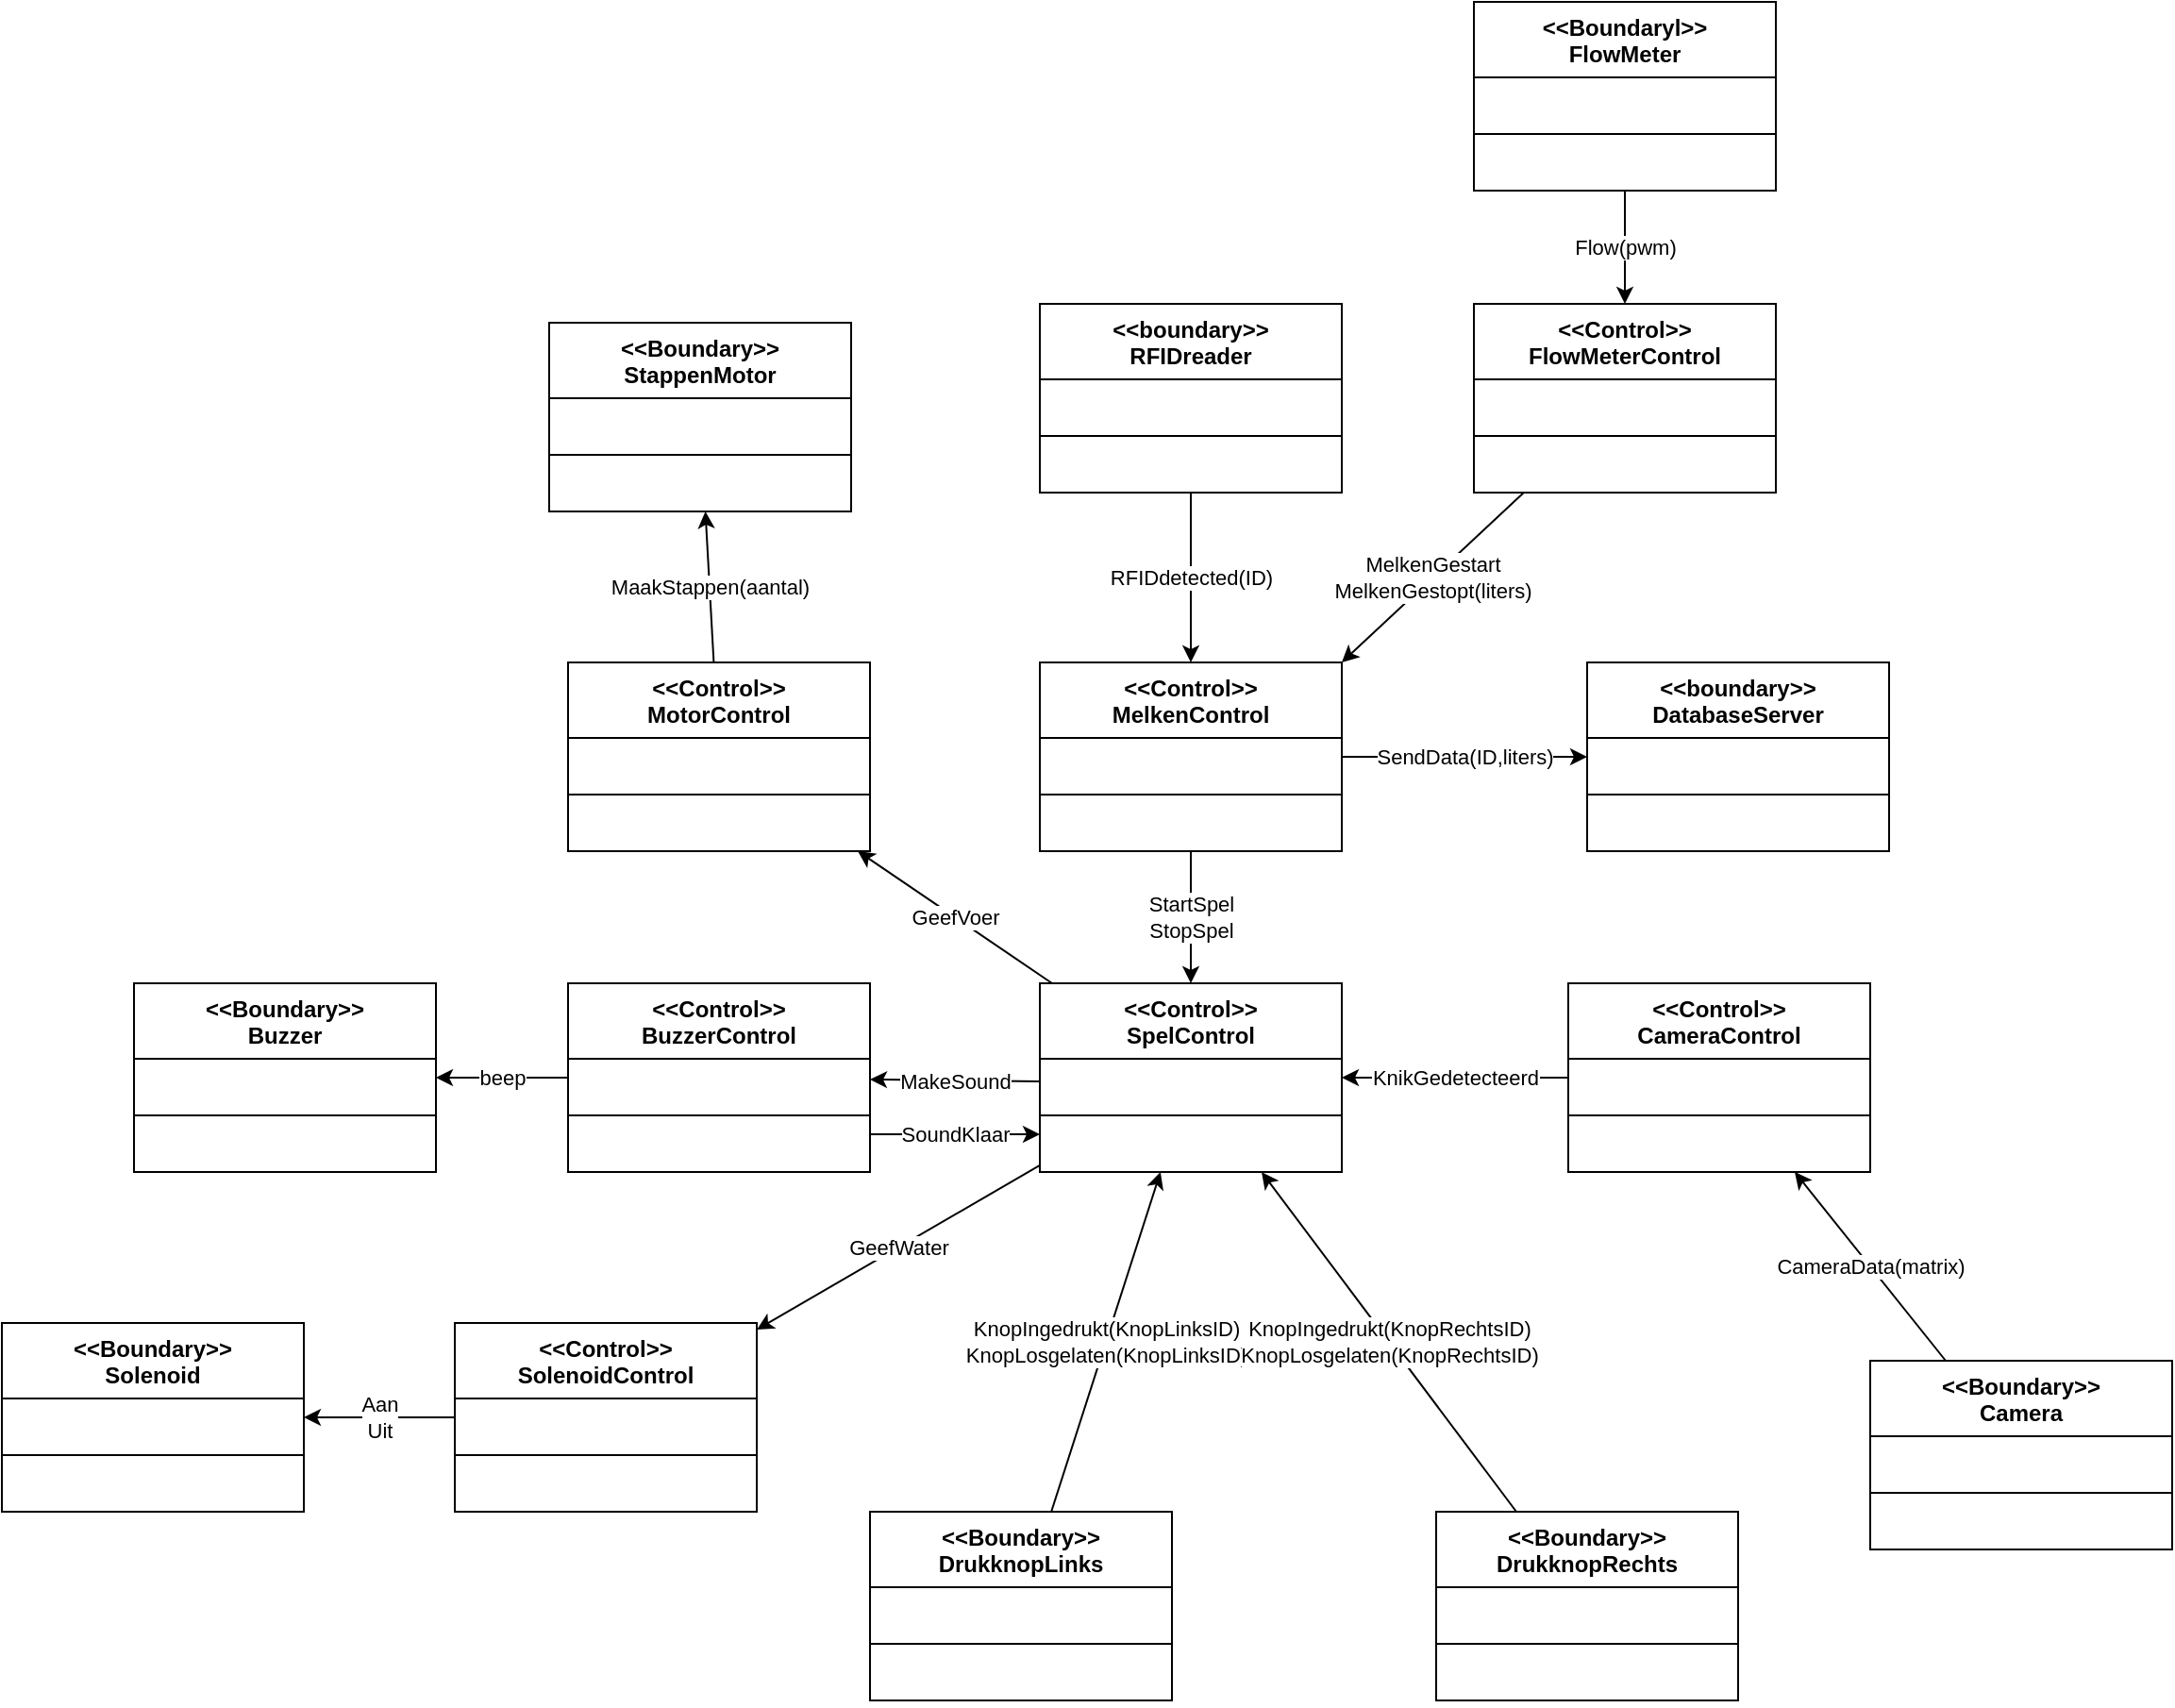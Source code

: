 <mxfile>
    <diagram id="j8BvADqdRgAVlS33lt0t" name="Page-1">
        <mxGraphModel dx="1767" dy="510" grid="1" gridSize="10" guides="1" tooltips="1" connect="1" arrows="1" fold="1" page="1" pageScale="1" pageWidth="850" pageHeight="1100" background="none" math="0" shadow="0">
            <root>
                <mxCell id="0"/>
                <mxCell id="1" parent="0"/>
                <mxCell id="48" value="StartSpel&lt;br&gt;StopSpel" style="edgeStyle=none;html=1;" parent="1" source="2" target="18" edge="1">
                    <mxGeometry relative="1" as="geometry"/>
                </mxCell>
                <mxCell id="49" value="SendData(ID,liters)" style="edgeStyle=none;html=1;" parent="1" source="2" target="14" edge="1">
                    <mxGeometry relative="1" as="geometry"/>
                </mxCell>
                <mxCell id="2" value="&lt;&lt;Control&gt;&gt;&#10;MelkenControl" style="swimlane;fontStyle=1;align=center;verticalAlign=top;childLayout=stackLayout;horizontal=1;startSize=40;horizontalStack=0;resizeParent=1;resizeParentMax=0;resizeLast=0;collapsible=1;marginBottom=0;" parent="1" vertex="1">
                    <mxGeometry x="330" y="410" width="160" height="100" as="geometry"/>
                </mxCell>
                <mxCell id="3" value=" " style="text;strokeColor=none;fillColor=none;align=left;verticalAlign=top;spacingLeft=4;spacingRight=4;overflow=hidden;rotatable=0;points=[[0,0.5],[1,0.5]];portConstraint=eastwest;" parent="2" vertex="1">
                    <mxGeometry y="40" width="160" height="26" as="geometry"/>
                </mxCell>
                <mxCell id="4" value="" style="line;strokeWidth=1;fillColor=none;align=left;verticalAlign=middle;spacingTop=-1;spacingLeft=3;spacingRight=3;rotatable=0;labelPosition=right;points=[];portConstraint=eastwest;strokeColor=inherit;" parent="2" vertex="1">
                    <mxGeometry y="66" width="160" height="8" as="geometry"/>
                </mxCell>
                <mxCell id="5" value=" " style="text;strokeColor=none;fillColor=none;align=left;verticalAlign=top;spacingLeft=4;spacingRight=4;overflow=hidden;rotatable=0;points=[[0,0.5],[1,0.5]];portConstraint=eastwest;" parent="2" vertex="1">
                    <mxGeometry y="74" width="160" height="26" as="geometry"/>
                </mxCell>
                <mxCell id="50" value="RFIDdetected(ID)" style="edgeStyle=none;html=1;" parent="1" source="6" target="2" edge="1">
                    <mxGeometry relative="1" as="geometry"/>
                </mxCell>
                <mxCell id="6" value="&lt;&lt;boundary&gt;&gt;&#10;RFIDreader" style="swimlane;fontStyle=1;align=center;verticalAlign=top;childLayout=stackLayout;horizontal=1;startSize=40;horizontalStack=0;resizeParent=1;resizeParentMax=0;resizeLast=0;collapsible=1;marginBottom=0;" parent="1" vertex="1">
                    <mxGeometry x="330" y="220" width="160" height="100" as="geometry"/>
                </mxCell>
                <mxCell id="7" value=" " style="text;strokeColor=none;fillColor=none;align=left;verticalAlign=top;spacingLeft=4;spacingRight=4;overflow=hidden;rotatable=0;points=[[0,0.5],[1,0.5]];portConstraint=eastwest;" parent="6" vertex="1">
                    <mxGeometry y="40" width="160" height="26" as="geometry"/>
                </mxCell>
                <mxCell id="8" value="" style="line;strokeWidth=1;fillColor=none;align=left;verticalAlign=middle;spacingTop=-1;spacingLeft=3;spacingRight=3;rotatable=0;labelPosition=right;points=[];portConstraint=eastwest;strokeColor=inherit;" parent="6" vertex="1">
                    <mxGeometry y="66" width="160" height="8" as="geometry"/>
                </mxCell>
                <mxCell id="9" value=" " style="text;strokeColor=none;fillColor=none;align=left;verticalAlign=top;spacingLeft=4;spacingRight=4;overflow=hidden;rotatable=0;points=[[0,0.5],[1,0.5]];portConstraint=eastwest;" parent="6" vertex="1">
                    <mxGeometry y="74" width="160" height="26" as="geometry"/>
                </mxCell>
                <mxCell id="14" value="&lt;&lt;boundary&gt;&gt;&#10;DatabaseServer" style="swimlane;fontStyle=1;align=center;verticalAlign=top;childLayout=stackLayout;horizontal=1;startSize=40;horizontalStack=0;resizeParent=1;resizeParentMax=0;resizeLast=0;collapsible=1;marginBottom=0;" parent="1" vertex="1">
                    <mxGeometry x="620" y="410" width="160" height="100" as="geometry"/>
                </mxCell>
                <mxCell id="15" value=" " style="text;strokeColor=none;fillColor=none;align=left;verticalAlign=top;spacingLeft=4;spacingRight=4;overflow=hidden;rotatable=0;points=[[0,0.5],[1,0.5]];portConstraint=eastwest;" parent="14" vertex="1">
                    <mxGeometry y="40" width="160" height="26" as="geometry"/>
                </mxCell>
                <mxCell id="16" value="" style="line;strokeWidth=1;fillColor=none;align=left;verticalAlign=middle;spacingTop=-1;spacingLeft=3;spacingRight=3;rotatable=0;labelPosition=right;points=[];portConstraint=eastwest;strokeColor=inherit;" parent="14" vertex="1">
                    <mxGeometry y="66" width="160" height="8" as="geometry"/>
                </mxCell>
                <mxCell id="17" value=" " style="text;strokeColor=none;fillColor=none;align=left;verticalAlign=top;spacingLeft=4;spacingRight=4;overflow=hidden;rotatable=0;points=[[0,0.5],[1,0.5]];portConstraint=eastwest;" parent="14" vertex="1">
                    <mxGeometry y="74" width="160" height="26" as="geometry"/>
                </mxCell>
                <mxCell id="55" value="GeefVoer" style="edgeStyle=none;html=1;" parent="1" source="18" target="51" edge="1">
                    <mxGeometry relative="1" as="geometry"/>
                </mxCell>
                <mxCell id="65" value="GeefWater" style="edgeStyle=none;html=1;" parent="1" source="18" target="61" edge="1">
                    <mxGeometry relative="1" as="geometry"/>
                </mxCell>
                <mxCell id="18" value="&lt;&lt;Control&gt;&gt;&#10;SpelControl" style="swimlane;fontStyle=1;align=center;verticalAlign=top;childLayout=stackLayout;horizontal=1;startSize=40;horizontalStack=0;resizeParent=1;resizeParentMax=0;resizeLast=0;collapsible=1;marginBottom=0;" parent="1" vertex="1">
                    <mxGeometry x="330" y="580" width="160" height="100" as="geometry"/>
                </mxCell>
                <mxCell id="19" value=" " style="text;strokeColor=none;fillColor=none;align=left;verticalAlign=top;spacingLeft=4;spacingRight=4;overflow=hidden;rotatable=0;points=[[0,0.5],[1,0.5]];portConstraint=eastwest;" parent="18" vertex="1">
                    <mxGeometry y="40" width="160" height="26" as="geometry"/>
                </mxCell>
                <mxCell id="20" value="" style="line;strokeWidth=1;fillColor=none;align=left;verticalAlign=middle;spacingTop=-1;spacingLeft=3;spacingRight=3;rotatable=0;labelPosition=right;points=[];portConstraint=eastwest;strokeColor=inherit;" parent="18" vertex="1">
                    <mxGeometry y="66" width="160" height="8" as="geometry"/>
                </mxCell>
                <mxCell id="21" value=" " style="text;strokeColor=none;fillColor=none;align=left;verticalAlign=top;spacingLeft=4;spacingRight=4;overflow=hidden;rotatable=0;points=[[0,0.5],[1,0.5]];portConstraint=eastwest;" parent="18" vertex="1">
                    <mxGeometry y="74" width="160" height="26" as="geometry"/>
                </mxCell>
                <mxCell id="46" value="KnikGedetecteerd" style="edgeStyle=none;html=1;" parent="1" source="22" target="18" edge="1">
                    <mxGeometry relative="1" as="geometry"/>
                </mxCell>
                <mxCell id="22" value="&lt;&lt;Control&gt;&gt;&#10;CameraControl" style="swimlane;fontStyle=1;align=center;verticalAlign=top;childLayout=stackLayout;horizontal=1;startSize=40;horizontalStack=0;resizeParent=1;resizeParentMax=0;resizeLast=0;collapsible=1;marginBottom=0;" parent="1" vertex="1">
                    <mxGeometry x="610" y="580" width="160" height="100" as="geometry"/>
                </mxCell>
                <mxCell id="23" value=" " style="text;strokeColor=none;fillColor=none;align=left;verticalAlign=top;spacingLeft=4;spacingRight=4;overflow=hidden;rotatable=0;points=[[0,0.5],[1,0.5]];portConstraint=eastwest;" parent="22" vertex="1">
                    <mxGeometry y="40" width="160" height="26" as="geometry"/>
                </mxCell>
                <mxCell id="24" value="" style="line;strokeWidth=1;fillColor=none;align=left;verticalAlign=middle;spacingTop=-1;spacingLeft=3;spacingRight=3;rotatable=0;labelPosition=right;points=[];portConstraint=eastwest;strokeColor=inherit;" parent="22" vertex="1">
                    <mxGeometry y="66" width="160" height="8" as="geometry"/>
                </mxCell>
                <mxCell id="25" value=" " style="text;strokeColor=none;fillColor=none;align=left;verticalAlign=top;spacingLeft=4;spacingRight=4;overflow=hidden;rotatable=0;points=[[0,0.5],[1,0.5]];portConstraint=eastwest;" parent="22" vertex="1">
                    <mxGeometry y="74" width="160" height="26" as="geometry"/>
                </mxCell>
                <mxCell id="47" value="CameraData(matrix)" style="edgeStyle=none;html=1;" parent="1" source="26" target="22" edge="1">
                    <mxGeometry relative="1" as="geometry"/>
                </mxCell>
                <mxCell id="26" value="&lt;&lt;Boundary&gt;&gt;&#10;Camera" style="swimlane;fontStyle=1;align=center;verticalAlign=top;childLayout=stackLayout;horizontal=1;startSize=40;horizontalStack=0;resizeParent=1;resizeParentMax=0;resizeLast=0;collapsible=1;marginBottom=0;" parent="1" vertex="1">
                    <mxGeometry x="770" y="780" width="160" height="100" as="geometry"/>
                </mxCell>
                <mxCell id="27" value=" " style="text;strokeColor=none;fillColor=none;align=left;verticalAlign=top;spacingLeft=4;spacingRight=4;overflow=hidden;rotatable=0;points=[[0,0.5],[1,0.5]];portConstraint=eastwest;" parent="26" vertex="1">
                    <mxGeometry y="40" width="160" height="26" as="geometry"/>
                </mxCell>
                <mxCell id="28" value="" style="line;strokeWidth=1;fillColor=none;align=left;verticalAlign=middle;spacingTop=-1;spacingLeft=3;spacingRight=3;rotatable=0;labelPosition=right;points=[];portConstraint=eastwest;strokeColor=inherit;" parent="26" vertex="1">
                    <mxGeometry y="66" width="160" height="8" as="geometry"/>
                </mxCell>
                <mxCell id="29" value=" " style="text;strokeColor=none;fillColor=none;align=left;verticalAlign=top;spacingLeft=4;spacingRight=4;overflow=hidden;rotatable=0;points=[[0,0.5],[1,0.5]];portConstraint=eastwest;" parent="26" vertex="1">
                    <mxGeometry y="74" width="160" height="26" as="geometry"/>
                </mxCell>
                <mxCell id="80" value="beep" style="edgeStyle=none;html=1;" parent="1" source="30" target="76" edge="1">
                    <mxGeometry relative="1" as="geometry"/>
                </mxCell>
                <mxCell id="82" value="SoundKlaar" style="edgeStyle=elbowEdgeStyle;html=1;" parent="1" source="30" target="18" edge="1">
                    <mxGeometry relative="1" as="geometry">
                        <Array as="points">
                            <mxPoint x="290" y="660"/>
                        </Array>
                    </mxGeometry>
                </mxCell>
                <mxCell id="30" value="&lt;&lt;Control&gt;&gt;&#10;BuzzerControl" style="swimlane;fontStyle=1;align=center;verticalAlign=top;childLayout=stackLayout;horizontal=1;startSize=40;horizontalStack=0;resizeParent=1;resizeParentMax=0;resizeLast=0;collapsible=1;marginBottom=0;" parent="1" vertex="1">
                    <mxGeometry x="80" y="580" width="160" height="100" as="geometry"/>
                </mxCell>
                <mxCell id="31" value=" " style="text;strokeColor=none;fillColor=none;align=left;verticalAlign=top;spacingLeft=4;spacingRight=4;overflow=hidden;rotatable=0;points=[[0,0.5],[1,0.5]];portConstraint=eastwest;" parent="30" vertex="1">
                    <mxGeometry y="40" width="160" height="26" as="geometry"/>
                </mxCell>
                <mxCell id="32" value="" style="line;strokeWidth=1;fillColor=none;align=left;verticalAlign=middle;spacingTop=-1;spacingLeft=3;spacingRight=3;rotatable=0;labelPosition=right;points=[];portConstraint=eastwest;strokeColor=inherit;" parent="30" vertex="1">
                    <mxGeometry y="66" width="160" height="8" as="geometry"/>
                </mxCell>
                <mxCell id="33" value=" " style="text;strokeColor=none;fillColor=none;align=left;verticalAlign=top;spacingLeft=4;spacingRight=4;overflow=hidden;rotatable=0;points=[[0,0.5],[1,0.5]];portConstraint=eastwest;" parent="30" vertex="1">
                    <mxGeometry y="74" width="160" height="26" as="geometry"/>
                </mxCell>
                <mxCell id="43" value="KnopIngedrukt(KnopLinksID)&lt;br&gt;KnopLosgelaten(KnopLinksID)" style="edgeStyle=none;html=1;" parent="1" source="34" target="18" edge="1">
                    <mxGeometry relative="1" as="geometry"/>
                </mxCell>
                <mxCell id="34" value="&lt;&lt;Boundary&gt;&gt;&#10;DrukknopLinks" style="swimlane;fontStyle=1;align=center;verticalAlign=top;childLayout=stackLayout;horizontal=1;startSize=40;horizontalStack=0;resizeParent=1;resizeParentMax=0;resizeLast=0;collapsible=1;marginBottom=0;" parent="1" vertex="1">
                    <mxGeometry x="240" y="860" width="160" height="100" as="geometry"/>
                </mxCell>
                <mxCell id="35" value=" " style="text;strokeColor=none;fillColor=none;align=left;verticalAlign=top;spacingLeft=4;spacingRight=4;overflow=hidden;rotatable=0;points=[[0,0.5],[1,0.5]];portConstraint=eastwest;" parent="34" vertex="1">
                    <mxGeometry y="40" width="160" height="26" as="geometry"/>
                </mxCell>
                <mxCell id="36" value="" style="line;strokeWidth=1;fillColor=none;align=left;verticalAlign=middle;spacingTop=-1;spacingLeft=3;spacingRight=3;rotatable=0;labelPosition=right;points=[];portConstraint=eastwest;strokeColor=inherit;" parent="34" vertex="1">
                    <mxGeometry y="66" width="160" height="8" as="geometry"/>
                </mxCell>
                <mxCell id="37" value=" " style="text;strokeColor=none;fillColor=none;align=left;verticalAlign=top;spacingLeft=4;spacingRight=4;overflow=hidden;rotatable=0;points=[[0,0.5],[1,0.5]];portConstraint=eastwest;" parent="34" vertex="1">
                    <mxGeometry y="74" width="160" height="26" as="geometry"/>
                </mxCell>
                <mxCell id="44" value="KnopIngedrukt(KnopRechtsID)&lt;br&gt;KnopLosgelaten(KnopRechtsID)" style="edgeStyle=none;html=1;" parent="1" source="39" target="18" edge="1">
                    <mxGeometry relative="1" as="geometry"/>
                </mxCell>
                <mxCell id="39" value="&lt;&lt;Boundary&gt;&gt;&#10;DrukknopRechts" style="swimlane;fontStyle=1;align=center;verticalAlign=top;childLayout=stackLayout;horizontal=1;startSize=40;horizontalStack=0;resizeParent=1;resizeParentMax=0;resizeLast=0;collapsible=1;marginBottom=0;" parent="1" vertex="1">
                    <mxGeometry x="540" y="860" width="160" height="100" as="geometry"/>
                </mxCell>
                <mxCell id="40" value=" " style="text;strokeColor=none;fillColor=none;align=left;verticalAlign=top;spacingLeft=4;spacingRight=4;overflow=hidden;rotatable=0;points=[[0,0.5],[1,0.5]];portConstraint=eastwest;" parent="39" vertex="1">
                    <mxGeometry y="40" width="160" height="26" as="geometry"/>
                </mxCell>
                <mxCell id="41" value="" style="line;strokeWidth=1;fillColor=none;align=left;verticalAlign=middle;spacingTop=-1;spacingLeft=3;spacingRight=3;rotatable=0;labelPosition=right;points=[];portConstraint=eastwest;strokeColor=inherit;" parent="39" vertex="1">
                    <mxGeometry y="66" width="160" height="8" as="geometry"/>
                </mxCell>
                <mxCell id="42" value=" " style="text;strokeColor=none;fillColor=none;align=left;verticalAlign=top;spacingLeft=4;spacingRight=4;overflow=hidden;rotatable=0;points=[[0,0.5],[1,0.5]];portConstraint=eastwest;" parent="39" vertex="1">
                    <mxGeometry y="74" width="160" height="26" as="geometry"/>
                </mxCell>
                <mxCell id="45" value="MakeSound" style="edgeStyle=none;html=1;" parent="1" source="19" target="30" edge="1">
                    <mxGeometry relative="1" as="geometry"/>
                </mxCell>
                <mxCell id="60" value="MaakStappen(aantal)" style="edgeStyle=none;html=1;" parent="1" source="51" target="56" edge="1">
                    <mxGeometry relative="1" as="geometry"/>
                </mxCell>
                <mxCell id="51" value="&lt;&lt;Control&gt;&gt;&#10;MotorControl" style="swimlane;fontStyle=1;align=center;verticalAlign=top;childLayout=stackLayout;horizontal=1;startSize=40;horizontalStack=0;resizeParent=1;resizeParentMax=0;resizeLast=0;collapsible=1;marginBottom=0;" parent="1" vertex="1">
                    <mxGeometry x="80" y="410" width="160" height="100" as="geometry"/>
                </mxCell>
                <mxCell id="52" value=" " style="text;strokeColor=none;fillColor=none;align=left;verticalAlign=top;spacingLeft=4;spacingRight=4;overflow=hidden;rotatable=0;points=[[0,0.5],[1,0.5]];portConstraint=eastwest;" parent="51" vertex="1">
                    <mxGeometry y="40" width="160" height="26" as="geometry"/>
                </mxCell>
                <mxCell id="53" value="" style="line;strokeWidth=1;fillColor=none;align=left;verticalAlign=middle;spacingTop=-1;spacingLeft=3;spacingRight=3;rotatable=0;labelPosition=right;points=[];portConstraint=eastwest;strokeColor=inherit;" parent="51" vertex="1">
                    <mxGeometry y="66" width="160" height="8" as="geometry"/>
                </mxCell>
                <mxCell id="54" value=" " style="text;strokeColor=none;fillColor=none;align=left;verticalAlign=top;spacingLeft=4;spacingRight=4;overflow=hidden;rotatable=0;points=[[0,0.5],[1,0.5]];portConstraint=eastwest;" parent="51" vertex="1">
                    <mxGeometry y="74" width="160" height="26" as="geometry"/>
                </mxCell>
                <mxCell id="56" value="&lt;&lt;Boundary&gt;&gt;&#10;StappenMotor" style="swimlane;fontStyle=1;align=center;verticalAlign=top;childLayout=stackLayout;horizontal=1;startSize=40;horizontalStack=0;resizeParent=1;resizeParentMax=0;resizeLast=0;collapsible=1;marginBottom=0;" parent="1" vertex="1">
                    <mxGeometry x="70" y="230" width="160" height="100" as="geometry"/>
                </mxCell>
                <mxCell id="57" value=" " style="text;strokeColor=none;fillColor=none;align=left;verticalAlign=top;spacingLeft=4;spacingRight=4;overflow=hidden;rotatable=0;points=[[0,0.5],[1,0.5]];portConstraint=eastwest;" parent="56" vertex="1">
                    <mxGeometry y="40" width="160" height="26" as="geometry"/>
                </mxCell>
                <mxCell id="58" value="" style="line;strokeWidth=1;fillColor=none;align=left;verticalAlign=middle;spacingTop=-1;spacingLeft=3;spacingRight=3;rotatable=0;labelPosition=right;points=[];portConstraint=eastwest;strokeColor=inherit;" parent="56" vertex="1">
                    <mxGeometry y="66" width="160" height="8" as="geometry"/>
                </mxCell>
                <mxCell id="59" value=" " style="text;strokeColor=none;fillColor=none;align=left;verticalAlign=top;spacingLeft=4;spacingRight=4;overflow=hidden;rotatable=0;points=[[0,0.5],[1,0.5]];portConstraint=eastwest;" parent="56" vertex="1">
                    <mxGeometry y="74" width="160" height="26" as="geometry"/>
                </mxCell>
                <mxCell id="87" value="Aan&lt;br&gt;Uit" style="edgeStyle=elbowEdgeStyle;html=1;" parent="1" source="61" target="83" edge="1">
                    <mxGeometry relative="1" as="geometry"/>
                </mxCell>
                <mxCell id="61" value="&lt;&lt;Control&gt;&gt;&#10;SolenoidControl" style="swimlane;fontStyle=1;align=center;verticalAlign=top;childLayout=stackLayout;horizontal=1;startSize=40;horizontalStack=0;resizeParent=1;resizeParentMax=0;resizeLast=0;collapsible=1;marginBottom=0;" parent="1" vertex="1">
                    <mxGeometry x="20" y="760" width="160" height="100" as="geometry"/>
                </mxCell>
                <mxCell id="62" value=" " style="text;strokeColor=none;fillColor=none;align=left;verticalAlign=top;spacingLeft=4;spacingRight=4;overflow=hidden;rotatable=0;points=[[0,0.5],[1,0.5]];portConstraint=eastwest;" parent="61" vertex="1">
                    <mxGeometry y="40" width="160" height="26" as="geometry"/>
                </mxCell>
                <mxCell id="63" value="" style="line;strokeWidth=1;fillColor=none;align=left;verticalAlign=middle;spacingTop=-1;spacingLeft=3;spacingRight=3;rotatable=0;labelPosition=right;points=[];portConstraint=eastwest;strokeColor=inherit;" parent="61" vertex="1">
                    <mxGeometry y="66" width="160" height="8" as="geometry"/>
                </mxCell>
                <mxCell id="64" value=" " style="text;strokeColor=none;fillColor=none;align=left;verticalAlign=top;spacingLeft=4;spacingRight=4;overflow=hidden;rotatable=0;points=[[0,0.5],[1,0.5]];portConstraint=eastwest;" parent="61" vertex="1">
                    <mxGeometry y="74" width="160" height="26" as="geometry"/>
                </mxCell>
                <mxCell id="75" value="MelkenGestart&lt;br&gt;MelkenGestopt(liters)" style="edgeStyle=none;html=1;" parent="1" source="66" edge="1">
                    <mxGeometry relative="1" as="geometry">
                        <mxPoint x="490" y="410" as="targetPoint"/>
                    </mxGeometry>
                </mxCell>
                <mxCell id="66" value="&lt;&lt;Control&gt;&gt;&#10;FlowMeterControl" style="swimlane;fontStyle=1;align=center;verticalAlign=top;childLayout=stackLayout;horizontal=1;startSize=40;horizontalStack=0;resizeParent=1;resizeParentMax=0;resizeLast=0;collapsible=1;marginBottom=0;" parent="1" vertex="1">
                    <mxGeometry x="560" y="220" width="160" height="100" as="geometry"/>
                </mxCell>
                <mxCell id="67" value=" " style="text;strokeColor=none;fillColor=none;align=left;verticalAlign=top;spacingLeft=4;spacingRight=4;overflow=hidden;rotatable=0;points=[[0,0.5],[1,0.5]];portConstraint=eastwest;" parent="66" vertex="1">
                    <mxGeometry y="40" width="160" height="26" as="geometry"/>
                </mxCell>
                <mxCell id="68" value="" style="line;strokeWidth=1;fillColor=none;align=left;verticalAlign=middle;spacingTop=-1;spacingLeft=3;spacingRight=3;rotatable=0;labelPosition=right;points=[];portConstraint=eastwest;strokeColor=inherit;" parent="66" vertex="1">
                    <mxGeometry y="66" width="160" height="8" as="geometry"/>
                </mxCell>
                <mxCell id="69" value=" " style="text;strokeColor=none;fillColor=none;align=left;verticalAlign=top;spacingLeft=4;spacingRight=4;overflow=hidden;rotatable=0;points=[[0,0.5],[1,0.5]];portConstraint=eastwest;" parent="66" vertex="1">
                    <mxGeometry y="74" width="160" height="26" as="geometry"/>
                </mxCell>
                <mxCell id="74" value="Flow(pwm)" style="edgeStyle=none;html=1;" parent="1" source="70" target="66" edge="1">
                    <mxGeometry relative="1" as="geometry"/>
                </mxCell>
                <mxCell id="70" value="&lt;&lt;Boundaryl&gt;&gt;&#10;FlowMeter" style="swimlane;fontStyle=1;align=center;verticalAlign=top;childLayout=stackLayout;horizontal=1;startSize=40;horizontalStack=0;resizeParent=1;resizeParentMax=0;resizeLast=0;collapsible=1;marginBottom=0;" parent="1" vertex="1">
                    <mxGeometry x="560" y="60" width="160" height="100" as="geometry"/>
                </mxCell>
                <mxCell id="71" value=" " style="text;strokeColor=none;fillColor=none;align=left;verticalAlign=top;spacingLeft=4;spacingRight=4;overflow=hidden;rotatable=0;points=[[0,0.5],[1,0.5]];portConstraint=eastwest;" parent="70" vertex="1">
                    <mxGeometry y="40" width="160" height="26" as="geometry"/>
                </mxCell>
                <mxCell id="72" value="" style="line;strokeWidth=1;fillColor=none;align=left;verticalAlign=middle;spacingTop=-1;spacingLeft=3;spacingRight=3;rotatable=0;labelPosition=right;points=[];portConstraint=eastwest;strokeColor=inherit;" parent="70" vertex="1">
                    <mxGeometry y="66" width="160" height="8" as="geometry"/>
                </mxCell>
                <mxCell id="73" value=" " style="text;strokeColor=none;fillColor=none;align=left;verticalAlign=top;spacingLeft=4;spacingRight=4;overflow=hidden;rotatable=0;points=[[0,0.5],[1,0.5]];portConstraint=eastwest;" parent="70" vertex="1">
                    <mxGeometry y="74" width="160" height="26" as="geometry"/>
                </mxCell>
                <mxCell id="76" value="&lt;&lt;Boundary&gt;&gt;&#10;Buzzer" style="swimlane;fontStyle=1;align=center;verticalAlign=top;childLayout=stackLayout;horizontal=1;startSize=40;horizontalStack=0;resizeParent=1;resizeParentMax=0;resizeLast=0;collapsible=1;marginBottom=0;" parent="1" vertex="1">
                    <mxGeometry x="-150" y="580" width="160" height="100" as="geometry"/>
                </mxCell>
                <mxCell id="77" value=" " style="text;strokeColor=none;fillColor=none;align=left;verticalAlign=top;spacingLeft=4;spacingRight=4;overflow=hidden;rotatable=0;points=[[0,0.5],[1,0.5]];portConstraint=eastwest;" parent="76" vertex="1">
                    <mxGeometry y="40" width="160" height="26" as="geometry"/>
                </mxCell>
                <mxCell id="78" value="" style="line;strokeWidth=1;fillColor=none;align=left;verticalAlign=middle;spacingTop=-1;spacingLeft=3;spacingRight=3;rotatable=0;labelPosition=right;points=[];portConstraint=eastwest;strokeColor=inherit;" parent="76" vertex="1">
                    <mxGeometry y="66" width="160" height="8" as="geometry"/>
                </mxCell>
                <mxCell id="79" value=" " style="text;strokeColor=none;fillColor=none;align=left;verticalAlign=top;spacingLeft=4;spacingRight=4;overflow=hidden;rotatable=0;points=[[0,0.5],[1,0.5]];portConstraint=eastwest;" parent="76" vertex="1">
                    <mxGeometry y="74" width="160" height="26" as="geometry"/>
                </mxCell>
                <mxCell id="83" value="&lt;&lt;Boundary&gt;&gt;&#10;Solenoid" style="swimlane;fontStyle=1;align=center;verticalAlign=top;childLayout=stackLayout;horizontal=1;startSize=40;horizontalStack=0;resizeParent=1;resizeParentMax=0;resizeLast=0;collapsible=1;marginBottom=0;" parent="1" vertex="1">
                    <mxGeometry x="-220" y="760" width="160" height="100" as="geometry"/>
                </mxCell>
                <mxCell id="84" value=" " style="text;strokeColor=none;fillColor=none;align=left;verticalAlign=top;spacingLeft=4;spacingRight=4;overflow=hidden;rotatable=0;points=[[0,0.5],[1,0.5]];portConstraint=eastwest;" parent="83" vertex="1">
                    <mxGeometry y="40" width="160" height="26" as="geometry"/>
                </mxCell>
                <mxCell id="85" value="" style="line;strokeWidth=1;fillColor=none;align=left;verticalAlign=middle;spacingTop=-1;spacingLeft=3;spacingRight=3;rotatable=0;labelPosition=right;points=[];portConstraint=eastwest;strokeColor=inherit;" parent="83" vertex="1">
                    <mxGeometry y="66" width="160" height="8" as="geometry"/>
                </mxCell>
                <mxCell id="86" value=" " style="text;strokeColor=none;fillColor=none;align=left;verticalAlign=top;spacingLeft=4;spacingRight=4;overflow=hidden;rotatable=0;points=[[0,0.5],[1,0.5]];portConstraint=eastwest;" parent="83" vertex="1">
                    <mxGeometry y="74" width="160" height="26" as="geometry"/>
                </mxCell>
            </root>
        </mxGraphModel>
    </diagram>
</mxfile>
